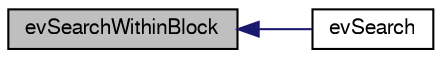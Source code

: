 digraph "evSearchWithinBlock"
{
  bgcolor="transparent";
  edge [fontname="FreeSans",fontsize="10",labelfontname="FreeSans",labelfontsize="10"];
  node [fontname="FreeSans",fontsize="10",shape=record];
  rankdir="LR";
  Node1 [label="evSearchWithinBlock",height=0.2,width=0.4,color="black", fillcolor="grey75", style="filled" fontcolor="black"];
  Node1 -> Node2 [dir="back",color="midnightblue",fontsize="10",style="solid",fontname="FreeSans"];
  Node2 [label="evSearch",height=0.2,width=0.4,color="black",URL="$d9/dca/evio_8c.html#a00c2c7f581e641b8b47637883ddb4333"];
}
